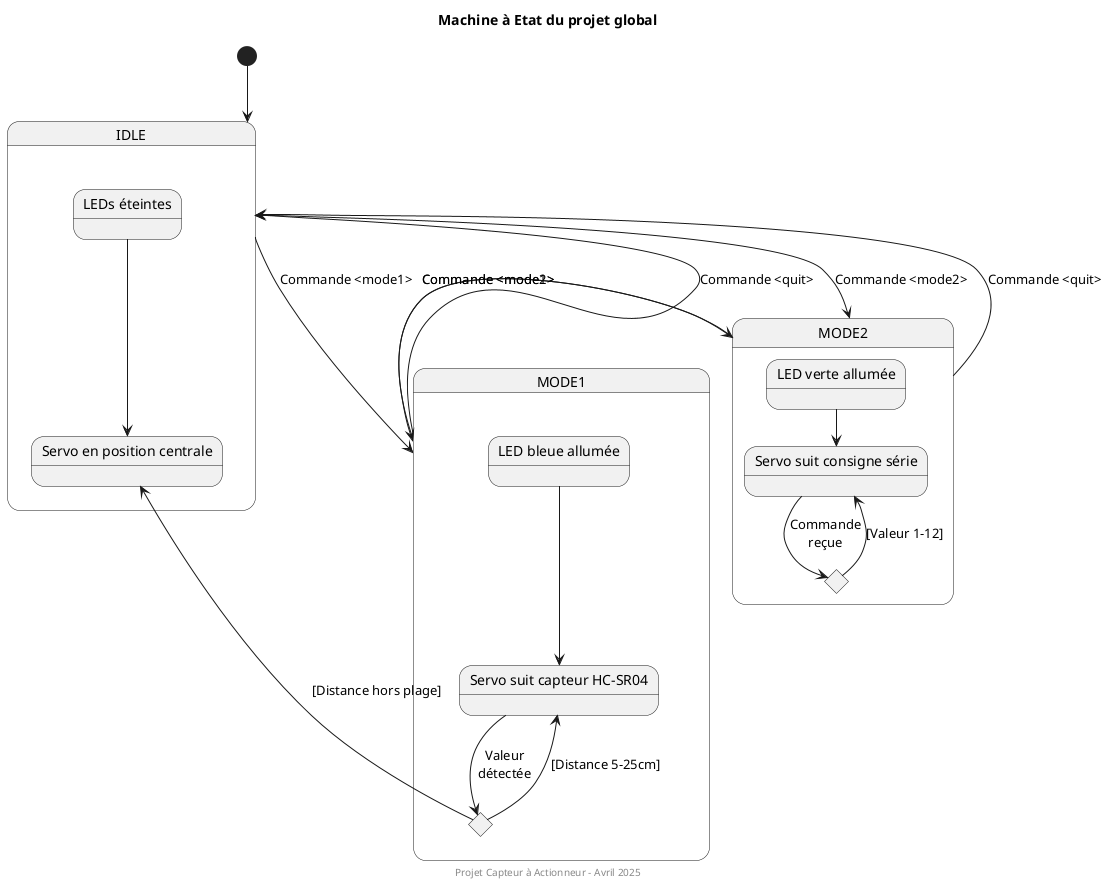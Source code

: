 @startuml
' Point de départ
[*] -down-> idle

' État IDLE
state "IDLE" as idle {
  state "LEDs éteintes" as idle_leds
  state "Servo en position centrale" as idle_servo
  idle_leds -down-> idle_servo
}

' État MODE2
state "MODE2" as mode2 {
  state "LED verte allumée" as mode2_led
  state "Servo suit consigne série" as mode2_servo
  mode2_led -down-> mode2_servo
  
  state value_choice <<choice>>
  mode2_servo -down-> value_choice : Commande\nreçue
  value_choice -up-> mode2_servo : [Valeur 1-12]
}

' État MODE1
state "MODE1" as mode1 {
  state "LED bleue allumée" as mode1_led
  state "Servo suit capteur HC-SR04" as mode1_servo
  mode1_led -down-> mode1_servo
  
  state mode1_choice <<choice>>
  mode1_servo -down-> mode1_choice : Valeur\ndétectée
  mode1_choice -up-> mode1_servo : [Distance 5-25cm]
  mode1_choice -right-> idle_servo : [Distance hors plage]
}

' Transitions entre états principaux
idle -down-> mode1 : Commande <mode1>
idle -down-> mode2 : Commande <mode2>
mode1 -up-> idle : Commande <quit>
mode2 -up-> idle : Commande <quit>
mode1 -right-> mode2 : Commande <mode2>
mode2 -left-> mode1 : Commande <mode1>

title  Machine à Etat du projet global
footer Projet Capteur à Actionneur – Avril 2025

@enduml